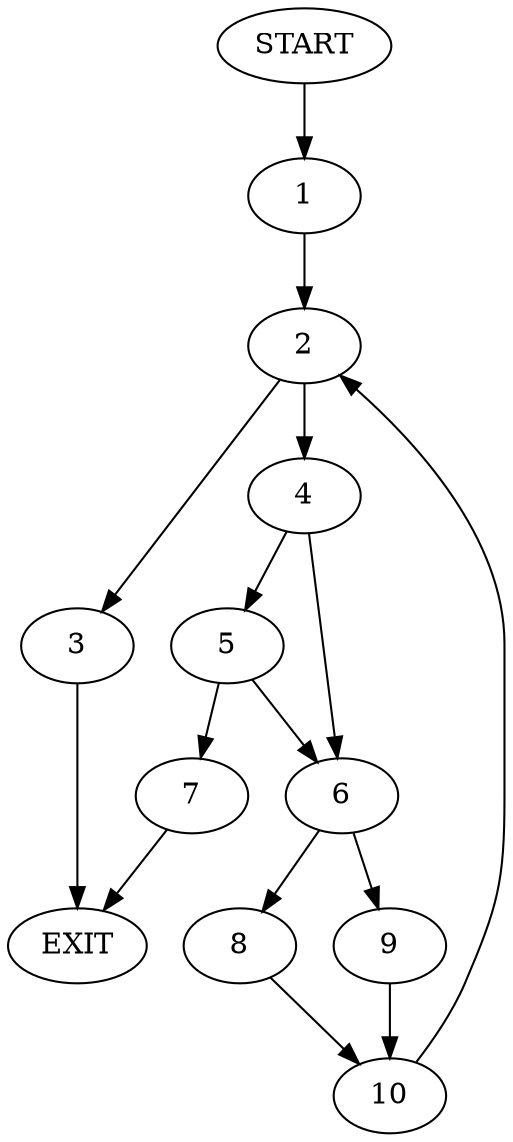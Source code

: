 digraph {
0 [label="START"]
11 [label="EXIT"]
0 -> 1
1 -> 2
2 -> 3
2 -> 4
4 -> 5
4 -> 6
3 -> 11
5 -> 7
5 -> 6
6 -> 8
6 -> 9
7 -> 11
9 -> 10
8 -> 10
10 -> 2
}
